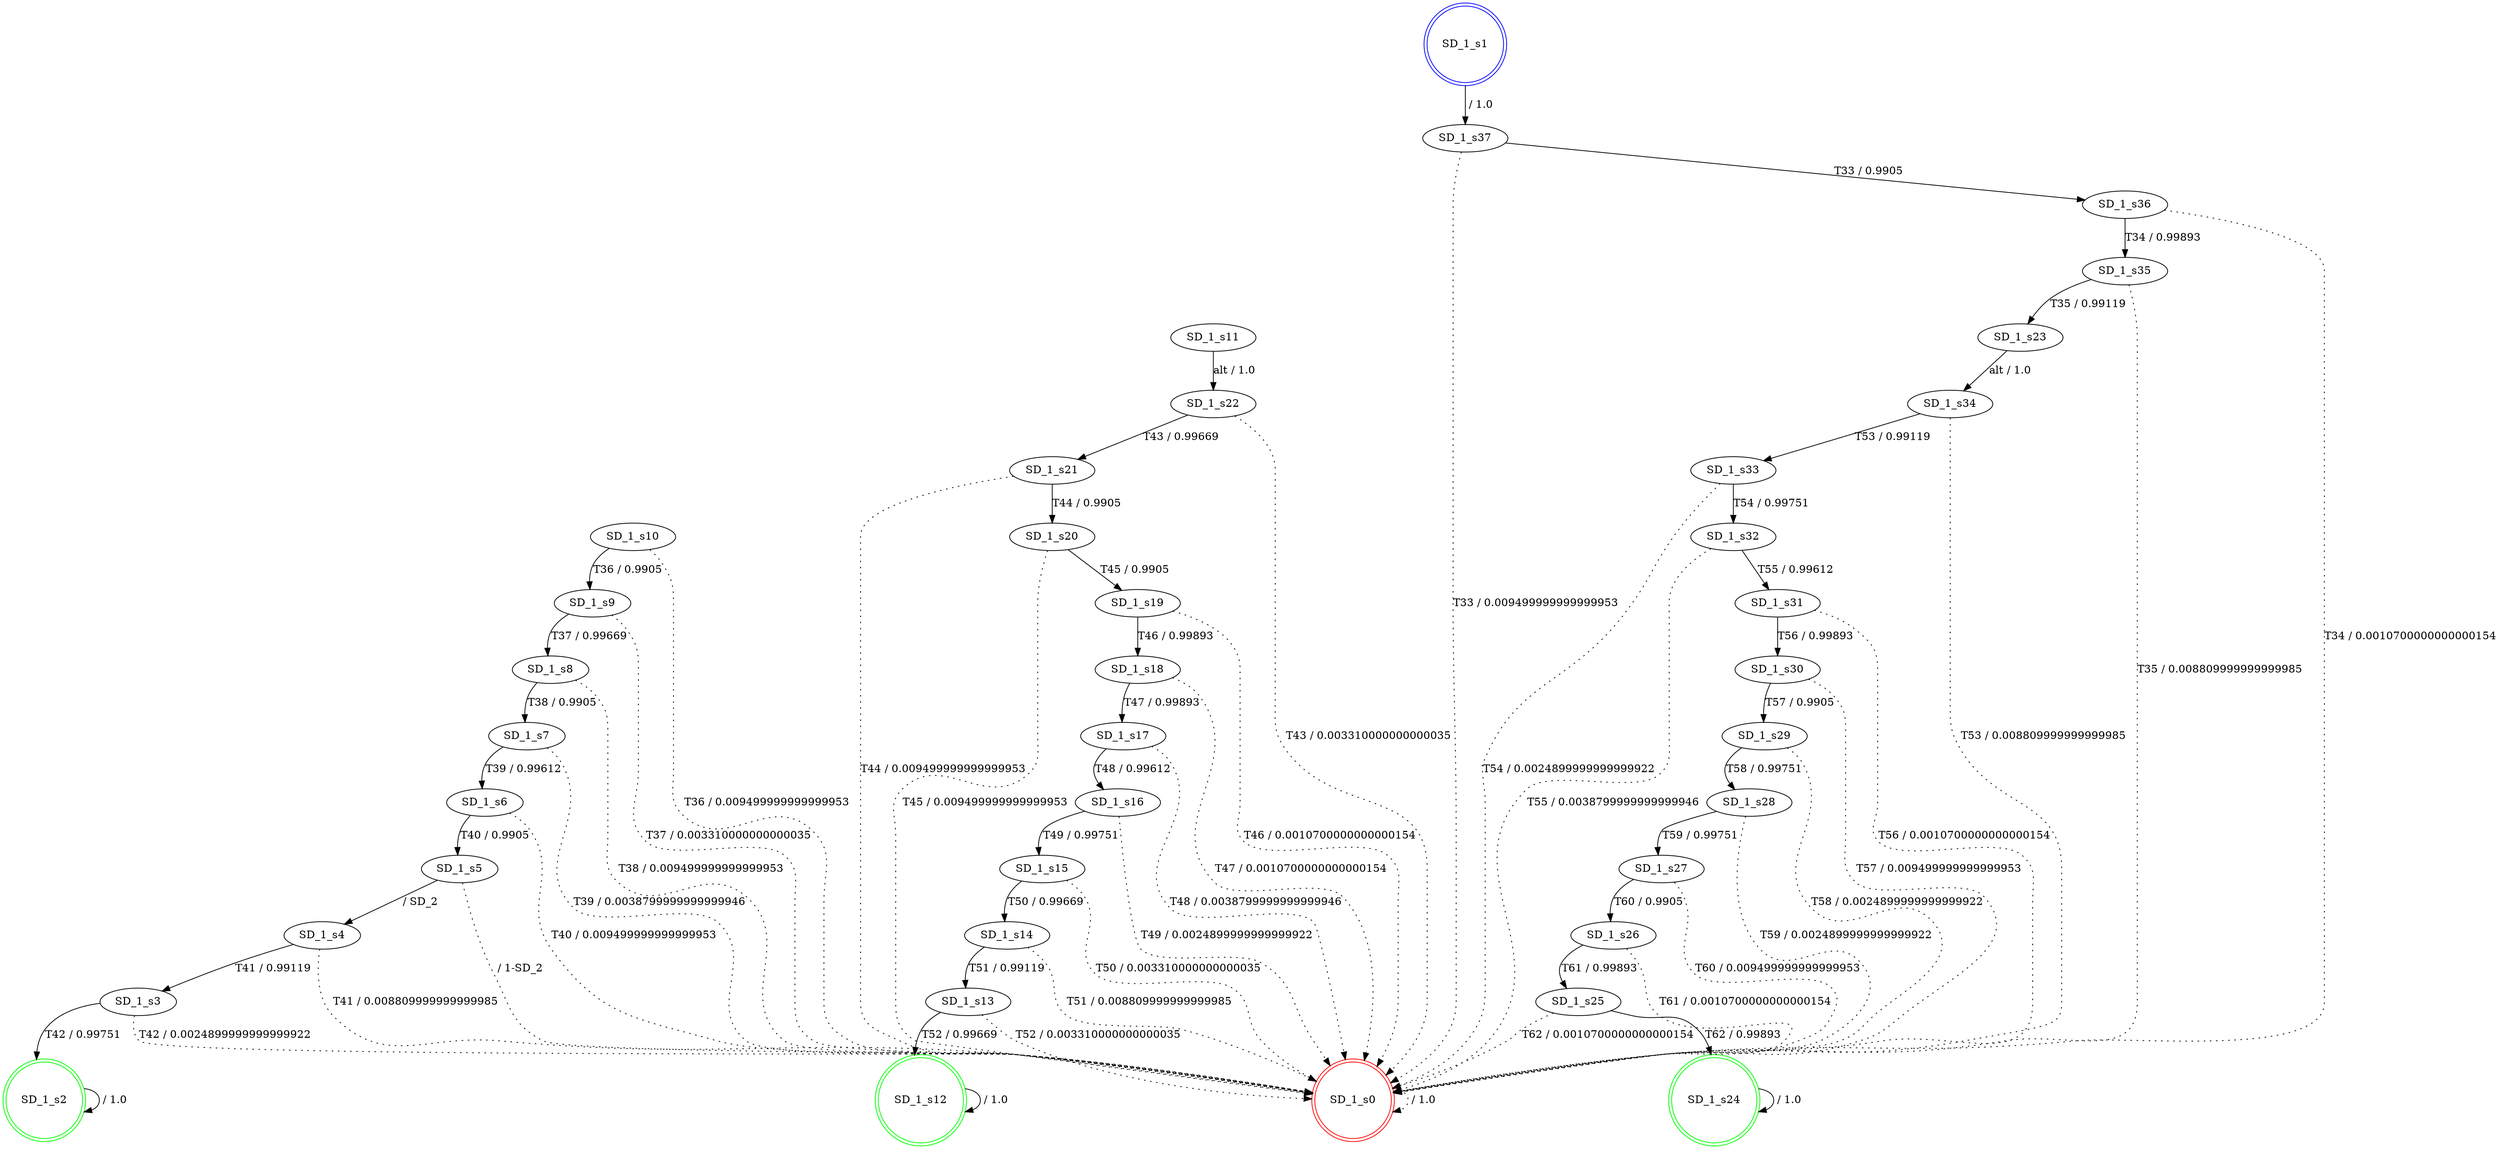 digraph graphname {
SD_1_s0 [label="SD_1_s0",color=red,shape=doublecircle ];
SD_1_s1 [label="SD_1_s1",color=blue,shape=doublecircle ];
SD_1_s2 [label="SD_1_s2",color=green,shape=doublecircle ];
SD_1_s3 [label="SD_1_s3" ];
SD_1_s4 [label="SD_1_s4" ];
SD_1_s5 [label="SD_1_s5" ];
SD_1_s6 [label="SD_1_s6" ];
SD_1_s7 [label="SD_1_s7" ];
SD_1_s8 [label="SD_1_s8" ];
SD_1_s9 [label="SD_1_s9" ];
SD_1_s10 [label="SD_1_s10" ];
SD_1_s11 [label="SD_1_s11" ];
SD_1_s12 [label="SD_1_s12",color=green,shape=doublecircle ];
SD_1_s13 [label="SD_1_s13" ];
SD_1_s14 [label="SD_1_s14" ];
SD_1_s15 [label="SD_1_s15" ];
SD_1_s16 [label="SD_1_s16" ];
SD_1_s17 [label="SD_1_s17" ];
SD_1_s18 [label="SD_1_s18" ];
SD_1_s19 [label="SD_1_s19" ];
SD_1_s20 [label="SD_1_s20" ];
SD_1_s21 [label="SD_1_s21" ];
SD_1_s22 [label="SD_1_s22" ];
SD_1_s23 [label="SD_1_s23" ];
SD_1_s24 [label="SD_1_s24",color=green,shape=doublecircle ];
SD_1_s25 [label="SD_1_s25" ];
SD_1_s26 [label="SD_1_s26" ];
SD_1_s27 [label="SD_1_s27" ];
SD_1_s28 [label="SD_1_s28" ];
SD_1_s29 [label="SD_1_s29" ];
SD_1_s30 [label="SD_1_s30" ];
SD_1_s31 [label="SD_1_s31" ];
SD_1_s32 [label="SD_1_s32" ];
SD_1_s33 [label="SD_1_s33" ];
SD_1_s34 [label="SD_1_s34" ];
SD_1_s35 [label="SD_1_s35" ];
SD_1_s36 [label="SD_1_s36" ];
SD_1_s37 [label="SD_1_s37" ];
SD_1_s0 -> SD_1_s0 [label=" / 1.0", style=dotted];
SD_1_s1 -> SD_1_s37 [label=" / 1.0"];
SD_1_s2 -> SD_1_s2 [label=" / 1.0"];
SD_1_s3 -> SD_1_s2 [label="T42 / 0.99751"];
SD_1_s3 -> SD_1_s0 [label="T42 / 0.0024899999999999922", style=dotted];
SD_1_s4 -> SD_1_s3 [label="T41 / 0.99119"];
SD_1_s4 -> SD_1_s0 [label="T41 / 0.008809999999999985", style=dotted];
SD_1_s5 -> SD_1_s4 [label=" / SD_2"];
SD_1_s5 -> SD_1_s0 [label=" / 1-SD_2", style=dotted];
SD_1_s6 -> SD_1_s5 [label="T40 / 0.9905"];
SD_1_s6 -> SD_1_s0 [label="T40 / 0.009499999999999953", style=dotted];
SD_1_s7 -> SD_1_s6 [label="T39 / 0.99612"];
SD_1_s7 -> SD_1_s0 [label="T39 / 0.0038799999999999946", style=dotted];
SD_1_s8 -> SD_1_s7 [label="T38 / 0.9905"];
SD_1_s8 -> SD_1_s0 [label="T38 / 0.009499999999999953", style=dotted];
SD_1_s9 -> SD_1_s8 [label="T37 / 0.99669"];
SD_1_s9 -> SD_1_s0 [label="T37 / 0.003310000000000035", style=dotted];
SD_1_s10 -> SD_1_s9 [label="T36 / 0.9905"];
SD_1_s10 -> SD_1_s0 [label="T36 / 0.009499999999999953", style=dotted];
SD_1_s11 -> SD_1_s22 [label="alt / 1.0"];
SD_1_s12 -> SD_1_s12 [label=" / 1.0"];
SD_1_s13 -> SD_1_s12 [label="T52 / 0.99669"];
SD_1_s13 -> SD_1_s0 [label="T52 / 0.003310000000000035", style=dotted];
SD_1_s14 -> SD_1_s13 [label="T51 / 0.99119"];
SD_1_s14 -> SD_1_s0 [label="T51 / 0.008809999999999985", style=dotted];
SD_1_s15 -> SD_1_s14 [label="T50 / 0.99669"];
SD_1_s15 -> SD_1_s0 [label="T50 / 0.003310000000000035", style=dotted];
SD_1_s16 -> SD_1_s15 [label="T49 / 0.99751"];
SD_1_s16 -> SD_1_s0 [label="T49 / 0.0024899999999999922", style=dotted];
SD_1_s17 -> SD_1_s16 [label="T48 / 0.99612"];
SD_1_s17 -> SD_1_s0 [label="T48 / 0.0038799999999999946", style=dotted];
SD_1_s18 -> SD_1_s17 [label="T47 / 0.99893"];
SD_1_s18 -> SD_1_s0 [label="T47 / 0.0010700000000000154", style=dotted];
SD_1_s19 -> SD_1_s18 [label="T46 / 0.99893"];
SD_1_s19 -> SD_1_s0 [label="T46 / 0.0010700000000000154", style=dotted];
SD_1_s20 -> SD_1_s19 [label="T45 / 0.9905"];
SD_1_s20 -> SD_1_s0 [label="T45 / 0.009499999999999953", style=dotted];
SD_1_s21 -> SD_1_s20 [label="T44 / 0.9905"];
SD_1_s21 -> SD_1_s0 [label="T44 / 0.009499999999999953", style=dotted];
SD_1_s22 -> SD_1_s21 [label="T43 / 0.99669"];
SD_1_s22 -> SD_1_s0 [label="T43 / 0.003310000000000035", style=dotted];
SD_1_s23 -> SD_1_s34 [label="alt / 1.0"];
SD_1_s24 -> SD_1_s24 [label=" / 1.0"];
SD_1_s25 -> SD_1_s24 [label="T62 / 0.99893"];
SD_1_s25 -> SD_1_s0 [label="T62 / 0.0010700000000000154", style=dotted];
SD_1_s26 -> SD_1_s25 [label="T61 / 0.99893"];
SD_1_s26 -> SD_1_s0 [label="T61 / 0.0010700000000000154", style=dotted];
SD_1_s27 -> SD_1_s26 [label="T60 / 0.9905"];
SD_1_s27 -> SD_1_s0 [label="T60 / 0.009499999999999953", style=dotted];
SD_1_s28 -> SD_1_s27 [label="T59 / 0.99751"];
SD_1_s28 -> SD_1_s0 [label="T59 / 0.0024899999999999922", style=dotted];
SD_1_s29 -> SD_1_s28 [label="T58 / 0.99751"];
SD_1_s29 -> SD_1_s0 [label="T58 / 0.0024899999999999922", style=dotted];
SD_1_s30 -> SD_1_s29 [label="T57 / 0.9905"];
SD_1_s30 -> SD_1_s0 [label="T57 / 0.009499999999999953", style=dotted];
SD_1_s31 -> SD_1_s30 [label="T56 / 0.99893"];
SD_1_s31 -> SD_1_s0 [label="T56 / 0.0010700000000000154", style=dotted];
SD_1_s32 -> SD_1_s31 [label="T55 / 0.99612"];
SD_1_s32 -> SD_1_s0 [label="T55 / 0.0038799999999999946", style=dotted];
SD_1_s33 -> SD_1_s32 [label="T54 / 0.99751"];
SD_1_s33 -> SD_1_s0 [label="T54 / 0.0024899999999999922", style=dotted];
SD_1_s34 -> SD_1_s33 [label="T53 / 0.99119"];
SD_1_s34 -> SD_1_s0 [label="T53 / 0.008809999999999985", style=dotted];
SD_1_s35 -> SD_1_s23 [label="T35 / 0.99119"];
SD_1_s35 -> SD_1_s0 [label="T35 / 0.008809999999999985", style=dotted];
SD_1_s36 -> SD_1_s35 [label="T34 / 0.99893"];
SD_1_s36 -> SD_1_s0 [label="T34 / 0.0010700000000000154", style=dotted];
SD_1_s37 -> SD_1_s36 [label="T33 / 0.9905"];
SD_1_s37 -> SD_1_s0 [label="T33 / 0.009499999999999953", style=dotted];
}